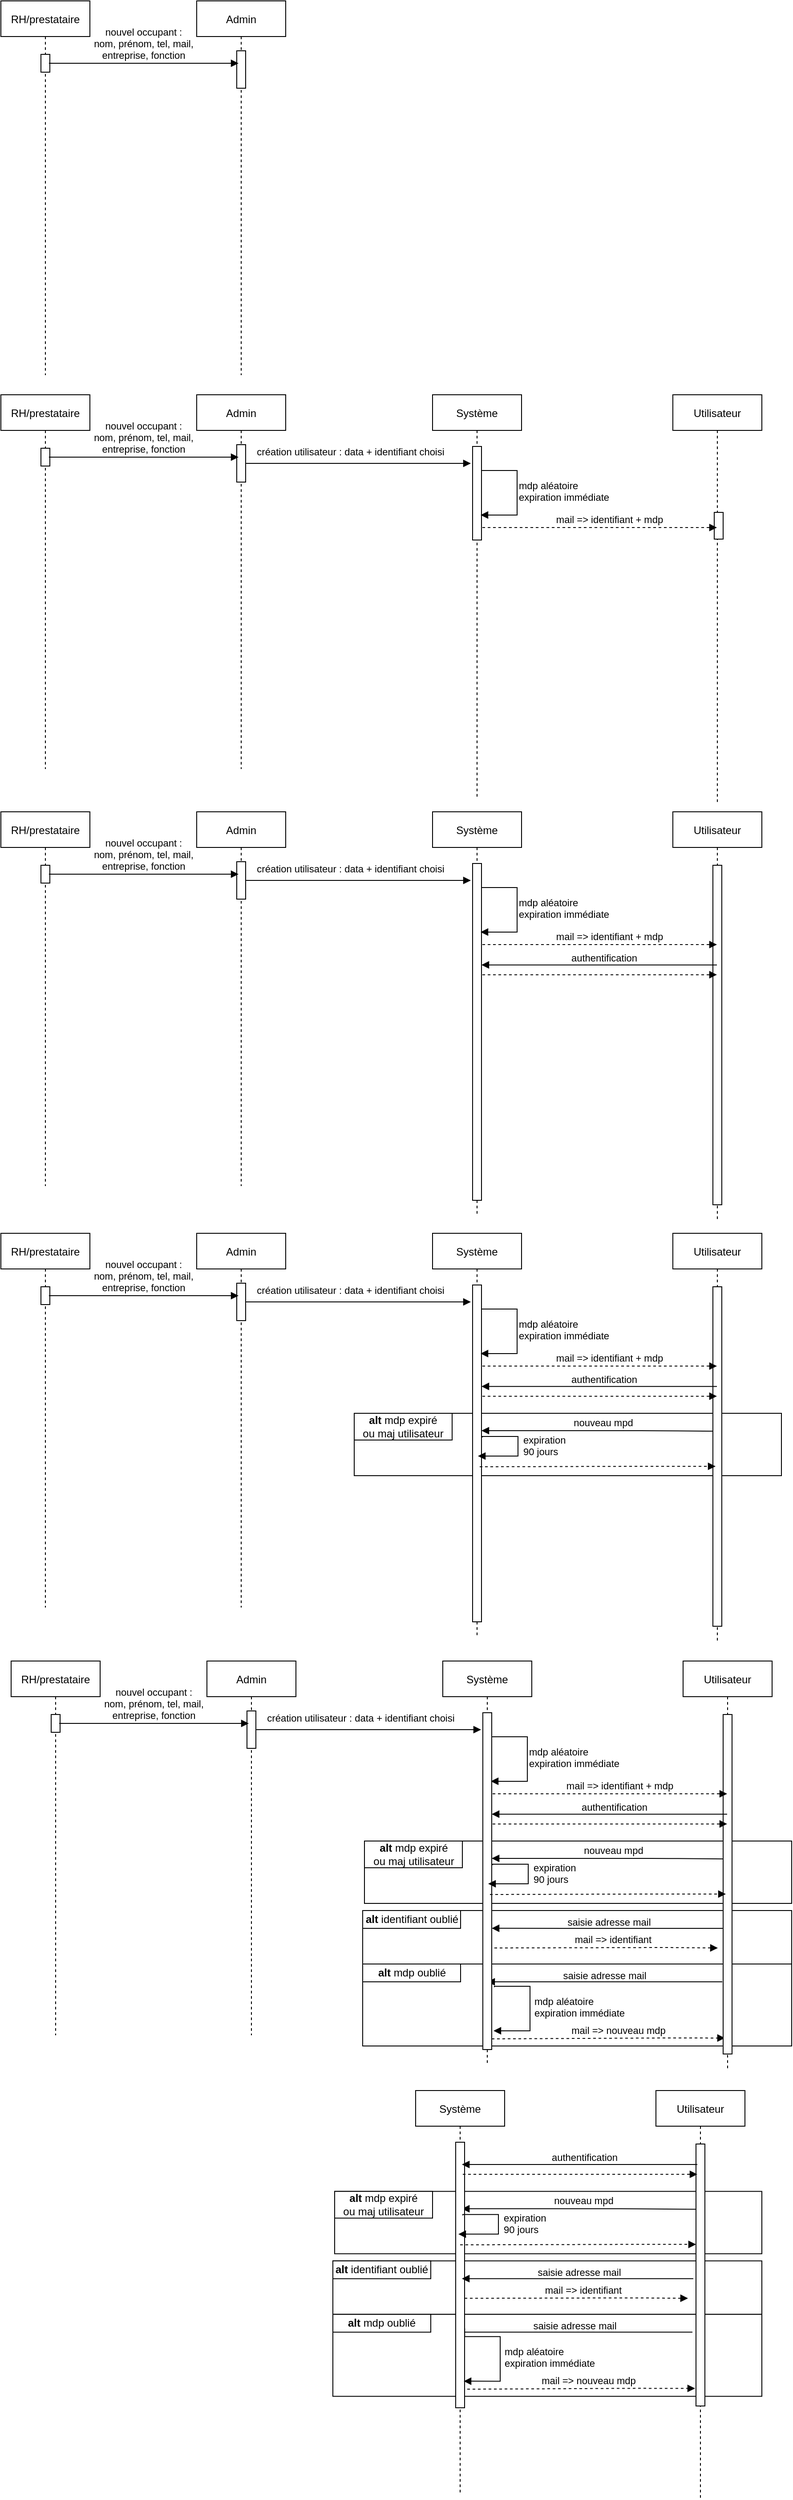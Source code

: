 <mxfile version="20.7.4" type="device"><diagram id="kgpKYQtTHZ0yAKxKKP6v" name="Page-1"><mxGraphModel dx="2074" dy="324" grid="0" gridSize="10" guides="1" tooltips="1" connect="1" arrows="1" fold="1" page="0" pageScale="1" pageWidth="850" pageHeight="1100" math="0" shadow="0"><root><mxCell id="0"/><mxCell id="1" parent="0"/><mxCell id="gr73vFEhRfL_pmrMJeA5-1" value="Admin" style="shape=umlLifeline;perimeter=lifelinePerimeter;container=1;collapsible=0;recursiveResize=0;rounded=0;shadow=0;strokeWidth=1;" parent="1" vertex="1"><mxGeometry x="260" y="1020" width="100" height="420" as="geometry"/></mxCell><mxCell id="gr73vFEhRfL_pmrMJeA5-2" value="" style="points=[];perimeter=orthogonalPerimeter;rounded=0;shadow=0;strokeWidth=1;" parent="gr73vFEhRfL_pmrMJeA5-1" vertex="1"><mxGeometry x="45" y="56" width="10" height="42" as="geometry"/></mxCell><mxCell id="gr73vFEhRfL_pmrMJeA5-7" value="RH/prestataire" style="shape=umlLifeline;perimeter=lifelinePerimeter;container=1;collapsible=0;recursiveResize=0;rounded=0;shadow=0;strokeWidth=1;" parent="1" vertex="1"><mxGeometry x="40" y="1020" width="100" height="420" as="geometry"/></mxCell><mxCell id="gr73vFEhRfL_pmrMJeA5-8" value="" style="points=[];perimeter=orthogonalPerimeter;rounded=0;shadow=0;strokeWidth=1;" parent="gr73vFEhRfL_pmrMJeA5-7" vertex="1"><mxGeometry x="45" y="60" width="10" height="20" as="geometry"/></mxCell><mxCell id="gr73vFEhRfL_pmrMJeA5-11" value="nouvel occupant :&#10;nom, prénom, tel, mail,&#10;entreprise, fonction" style="verticalAlign=bottom;endArrow=block;shadow=0;strokeWidth=1;" parent="1" edge="1"><mxGeometry relative="1" as="geometry"><mxPoint x="94" y="1090" as="sourcePoint"/><mxPoint x="307" y="1090" as="targetPoint"/><Array as="points"><mxPoint x="239.5" y="1090"/><mxPoint x="279.5" y="1090"/></Array></mxGeometry></mxCell><mxCell id="u8i6DK1HegF5tvyDmQcb-2" value="Admin" style="shape=umlLifeline;perimeter=lifelinePerimeter;container=1;collapsible=0;recursiveResize=0;rounded=0;shadow=0;strokeWidth=1;" parent="1" vertex="1"><mxGeometry x="260" y="1930" width="100" height="420" as="geometry"/></mxCell><mxCell id="u8i6DK1HegF5tvyDmQcb-3" value="" style="points=[];perimeter=orthogonalPerimeter;rounded=0;shadow=0;strokeWidth=1;" parent="u8i6DK1HegF5tvyDmQcb-2" vertex="1"><mxGeometry x="45" y="56" width="10" height="42" as="geometry"/></mxCell><mxCell id="u8i6DK1HegF5tvyDmQcb-4" value="création utilisateur : data + identifiant choisi" style="verticalAlign=bottom;endArrow=block;shadow=0;strokeWidth=1;exitX=0.5;exitY=0.192;exitDx=0;exitDy=0;exitPerimeter=0;startSize=6;targetPerimeterSpacing=0;" parent="u8i6DK1HegF5tvyDmQcb-2" edge="1"><mxGeometry x="-0.067" y="4" relative="1" as="geometry"><mxPoint x="55" y="77" as="sourcePoint"/><mxPoint x="308" y="77" as="targetPoint"/><Array as="points"><mxPoint x="200.5" y="77"/><mxPoint x="240.5" y="77"/></Array><mxPoint as="offset"/></mxGeometry></mxCell><mxCell id="u8i6DK1HegF5tvyDmQcb-5" value="RH/prestataire" style="shape=umlLifeline;perimeter=lifelinePerimeter;container=1;collapsible=0;recursiveResize=0;rounded=0;shadow=0;strokeWidth=1;" parent="1" vertex="1"><mxGeometry x="40" y="1930" width="100" height="420" as="geometry"/></mxCell><mxCell id="u8i6DK1HegF5tvyDmQcb-6" value="" style="points=[];perimeter=orthogonalPerimeter;rounded=0;shadow=0;strokeWidth=1;" parent="u8i6DK1HegF5tvyDmQcb-5" vertex="1"><mxGeometry x="45" y="60" width="10" height="20" as="geometry"/></mxCell><mxCell id="u8i6DK1HegF5tvyDmQcb-7" value="nouvel occupant :&#10;nom, prénom, tel, mail,&#10;entreprise, fonction" style="verticalAlign=bottom;endArrow=block;shadow=0;strokeWidth=1;" parent="1" edge="1"><mxGeometry relative="1" as="geometry"><mxPoint x="94" y="2000" as="sourcePoint"/><mxPoint x="307" y="2000" as="targetPoint"/><Array as="points"><mxPoint x="239.5" y="2000"/><mxPoint x="279.5" y="2000"/></Array></mxGeometry></mxCell><mxCell id="u8i6DK1HegF5tvyDmQcb-8" value="Utilisateur" style="shape=umlLifeline;perimeter=lifelinePerimeter;container=1;collapsible=0;recursiveResize=0;rounded=0;shadow=0;strokeWidth=1;fontStyle=0" parent="1" vertex="1"><mxGeometry x="795" y="1930" width="100" height="458" as="geometry"/></mxCell><mxCell id="u8i6DK1HegF5tvyDmQcb-9" value="" style="points=[];perimeter=orthogonalPerimeter;rounded=0;shadow=0;strokeWidth=1;" parent="u8i6DK1HegF5tvyDmQcb-8" vertex="1"><mxGeometry x="45" y="60" width="10" height="381" as="geometry"/></mxCell><mxCell id="u8i6DK1HegF5tvyDmQcb-10" value="Système" style="shape=umlLifeline;perimeter=lifelinePerimeter;container=1;collapsible=0;recursiveResize=0;rounded=0;shadow=0;strokeWidth=1;fontStyle=0" parent="1" vertex="1"><mxGeometry x="525" y="1930" width="100" height="452" as="geometry"/></mxCell><mxCell id="u8i6DK1HegF5tvyDmQcb-11" value="" style="points=[];perimeter=orthogonalPerimeter;rounded=0;shadow=0;strokeWidth=1;" parent="u8i6DK1HegF5tvyDmQcb-10" vertex="1"><mxGeometry x="45" y="58" width="10" height="378" as="geometry"/></mxCell><mxCell id="u8i6DK1HegF5tvyDmQcb-12" value="mdp aléatoire&#10;expiration immédiate" style="verticalAlign=bottom;endArrow=block;shadow=0;strokeWidth=1;edgeStyle=orthogonalEdgeStyle;rounded=0;spacing=-5;spacingRight=11;entryX=0.9;entryY=0.196;entryDx=0;entryDy=0;entryPerimeter=0;align=left;" parent="u8i6DK1HegF5tvyDmQcb-10" edge="1"><mxGeometry x="0.106" y="7" relative="1" as="geometry"><mxPoint x="55" y="86" as="sourcePoint"/><mxPoint x="54" y="134.992" as="targetPoint"/><Array as="points"><mxPoint x="55" y="85"/><mxPoint x="95" y="85"/><mxPoint x="95" y="135"/></Array><mxPoint as="offset"/></mxGeometry></mxCell><mxCell id="u8i6DK1HegF5tvyDmQcb-13" value="mail =&gt; identifiant + mdp" style="verticalAlign=bottom;endArrow=block;shadow=0;strokeWidth=1;dashed=1;" parent="u8i6DK1HegF5tvyDmQcb-10" target="u8i6DK1HegF5tvyDmQcb-8" edge="1"><mxGeometry x="0.086" relative="1" as="geometry"><mxPoint x="56" y="149" as="sourcePoint"/><mxPoint x="287" y="149" as="targetPoint"/><Array as="points"><mxPoint x="199" y="149"/></Array><mxPoint as="offset"/></mxGeometry></mxCell><mxCell id="u8i6DK1HegF5tvyDmQcb-14" value="authentification" style="verticalAlign=bottom;endArrow=block;shadow=0;strokeWidth=1;spacing=-6;spacingBottom=-3;exitX=0.9;exitY=0.26;exitDx=0;exitDy=0;exitPerimeter=0;" parent="u8i6DK1HegF5tvyDmQcb-10" edge="1"><mxGeometry x="-0.036" y="-10" relative="1" as="geometry"><mxPoint x="319.5" y="171.83" as="sourcePoint"/><mxPoint x="55" y="171.83" as="targetPoint"/><Array as="points"><mxPoint x="216.5" y="171.83"/><mxPoint x="176.5" y="171.83"/></Array><mxPoint x="1" as="offset"/></mxGeometry></mxCell><mxCell id="u8i6DK1HegF5tvyDmQcb-15" value="" style="verticalAlign=bottom;endArrow=block;shadow=0;strokeWidth=1;dashed=1;entryX=-0.2;entryY=0.318;entryDx=0;entryDy=0;entryPerimeter=0;" parent="u8i6DK1HegF5tvyDmQcb-10" edge="1"><mxGeometry x="0.057" y="-30" relative="1" as="geometry"><mxPoint x="56" y="182.83" as="sourcePoint"/><mxPoint x="319.5" y="182.83" as="targetPoint"/><Array as="points"><mxPoint x="236" y="182.83"/></Array><mxPoint as="offset"/></mxGeometry></mxCell><mxCell id="YUiYxcShCO01n_QaLhDj-13" value="Admin" style="shape=umlLifeline;perimeter=lifelinePerimeter;container=1;collapsible=0;recursiveResize=0;rounded=0;shadow=0;strokeWidth=1;" parent="1" vertex="1"><mxGeometry x="260" y="1462" width="100" height="420" as="geometry"/></mxCell><mxCell id="YUiYxcShCO01n_QaLhDj-14" value="" style="points=[];perimeter=orthogonalPerimeter;rounded=0;shadow=0;strokeWidth=1;" parent="YUiYxcShCO01n_QaLhDj-13" vertex="1"><mxGeometry x="45" y="56" width="10" height="42" as="geometry"/></mxCell><mxCell id="YUiYxcShCO01n_QaLhDj-15" value="création utilisateur : data + identifiant choisi" style="verticalAlign=bottom;endArrow=block;shadow=0;strokeWidth=1;exitX=0.5;exitY=0.192;exitDx=0;exitDy=0;exitPerimeter=0;startSize=6;targetPerimeterSpacing=0;" parent="YUiYxcShCO01n_QaLhDj-13" edge="1"><mxGeometry x="-0.067" y="4" relative="1" as="geometry"><mxPoint x="55" y="77" as="sourcePoint"/><mxPoint x="308" y="77" as="targetPoint"/><Array as="points"><mxPoint x="200.5" y="77"/><mxPoint x="240.5" y="77"/></Array><mxPoint as="offset"/></mxGeometry></mxCell><mxCell id="YUiYxcShCO01n_QaLhDj-16" value="RH/prestataire" style="shape=umlLifeline;perimeter=lifelinePerimeter;container=1;collapsible=0;recursiveResize=0;rounded=0;shadow=0;strokeWidth=1;" parent="1" vertex="1"><mxGeometry x="40" y="1462" width="100" height="420" as="geometry"/></mxCell><mxCell id="YUiYxcShCO01n_QaLhDj-17" value="" style="points=[];perimeter=orthogonalPerimeter;rounded=0;shadow=0;strokeWidth=1;" parent="YUiYxcShCO01n_QaLhDj-16" vertex="1"><mxGeometry x="45" y="60" width="10" height="20" as="geometry"/></mxCell><mxCell id="YUiYxcShCO01n_QaLhDj-18" value="nouvel occupant :&#10;nom, prénom, tel, mail,&#10;entreprise, fonction" style="verticalAlign=bottom;endArrow=block;shadow=0;strokeWidth=1;" parent="1" edge="1"><mxGeometry relative="1" as="geometry"><mxPoint x="94" y="1532" as="sourcePoint"/><mxPoint x="307" y="1532" as="targetPoint"/><Array as="points"><mxPoint x="239.5" y="1532"/><mxPoint x="279.5" y="1532"/></Array></mxGeometry></mxCell><mxCell id="YUiYxcShCO01n_QaLhDj-19" value="Utilisateur" style="shape=umlLifeline;perimeter=lifelinePerimeter;container=1;collapsible=0;recursiveResize=0;rounded=0;shadow=0;strokeWidth=1;fontStyle=0" parent="1" vertex="1"><mxGeometry x="795" y="1462" width="100" height="458" as="geometry"/></mxCell><mxCell id="YUiYxcShCO01n_QaLhDj-20" value="" style="points=[];perimeter=orthogonalPerimeter;rounded=0;shadow=0;strokeWidth=1;" parent="YUiYxcShCO01n_QaLhDj-19" vertex="1"><mxGeometry x="46.5" y="132" width="10" height="30" as="geometry"/></mxCell><mxCell id="YUiYxcShCO01n_QaLhDj-21" value="Système" style="shape=umlLifeline;perimeter=lifelinePerimeter;container=1;collapsible=0;recursiveResize=0;rounded=0;shadow=0;strokeWidth=1;fontStyle=0" parent="1" vertex="1"><mxGeometry x="525" y="1462" width="100" height="452" as="geometry"/></mxCell><mxCell id="YUiYxcShCO01n_QaLhDj-22" value="" style="points=[];perimeter=orthogonalPerimeter;rounded=0;shadow=0;strokeWidth=1;" parent="YUiYxcShCO01n_QaLhDj-21" vertex="1"><mxGeometry x="45" y="58" width="10" height="105" as="geometry"/></mxCell><mxCell id="YUiYxcShCO01n_QaLhDj-23" value="mdp aléatoire&#10;expiration immédiate" style="verticalAlign=bottom;endArrow=block;shadow=0;strokeWidth=1;edgeStyle=orthogonalEdgeStyle;rounded=0;spacing=-5;spacingRight=11;entryX=0.9;entryY=0.196;entryDx=0;entryDy=0;entryPerimeter=0;align=left;" parent="YUiYxcShCO01n_QaLhDj-21" edge="1"><mxGeometry x="0.106" y="7" relative="1" as="geometry"><mxPoint x="55" y="86" as="sourcePoint"/><mxPoint x="54" y="134.992" as="targetPoint"/><Array as="points"><mxPoint x="55" y="85"/><mxPoint x="95" y="85"/><mxPoint x="95" y="135"/></Array><mxPoint as="offset"/></mxGeometry></mxCell><mxCell id="YUiYxcShCO01n_QaLhDj-24" value="mail =&gt; identifiant + mdp" style="verticalAlign=bottom;endArrow=block;shadow=0;strokeWidth=1;dashed=1;" parent="YUiYxcShCO01n_QaLhDj-21" target="YUiYxcShCO01n_QaLhDj-19" edge="1"><mxGeometry x="0.086" relative="1" as="geometry"><mxPoint x="56" y="149" as="sourcePoint"/><mxPoint x="287" y="149" as="targetPoint"/><Array as="points"><mxPoint x="199" y="149"/></Array><mxPoint as="offset"/></mxGeometry></mxCell><mxCell id="YUiYxcShCO01n_QaLhDj-31" value="" style="whiteSpace=wrap;html=1;" parent="1" vertex="1"><mxGeometry x="437" y="2605" width="480" height="70" as="geometry"/></mxCell><mxCell id="YUiYxcShCO01n_QaLhDj-32" value="&lt;b&gt;alt&lt;/b&gt; mdp expiré&lt;br&gt;ou maj utilisateur" style="whiteSpace=wrap;html=1;" parent="1" vertex="1"><mxGeometry x="437" y="2605" width="110" height="30" as="geometry"/></mxCell><mxCell id="YUiYxcShCO01n_QaLhDj-33" value="nouveau mpd" style="verticalAlign=bottom;endArrow=block;shadow=0;strokeWidth=1;spacing=-6;spacingBottom=-3;" parent="1" target="YUiYxcShCO01n_QaLhDj-50" edge="1"><mxGeometry x="-0.038" y="-11" relative="1" as="geometry"><mxPoint x="844" y="2625.064" as="sourcePoint"/><mxPoint x="613" y="2624.5" as="targetPoint"/><Array as="points"><mxPoint x="768.5" y="2624.5"/><mxPoint x="728.5" y="2624.5"/></Array><mxPoint as="offset"/></mxGeometry></mxCell><mxCell id="YUiYxcShCO01n_QaLhDj-41" value="Admin" style="shape=umlLifeline;perimeter=lifelinePerimeter;container=1;collapsible=0;recursiveResize=0;rounded=0;shadow=0;strokeWidth=1;" parent="1" vertex="1"><mxGeometry x="260" y="2403" width="100" height="420" as="geometry"/></mxCell><mxCell id="YUiYxcShCO01n_QaLhDj-42" value="" style="points=[];perimeter=orthogonalPerimeter;rounded=0;shadow=0;strokeWidth=1;" parent="YUiYxcShCO01n_QaLhDj-41" vertex="1"><mxGeometry x="45" y="56" width="10" height="42" as="geometry"/></mxCell><mxCell id="YUiYxcShCO01n_QaLhDj-43" value="création utilisateur : data + identifiant choisi" style="verticalAlign=bottom;endArrow=block;shadow=0;strokeWidth=1;exitX=0.5;exitY=0.192;exitDx=0;exitDy=0;exitPerimeter=0;startSize=6;targetPerimeterSpacing=0;" parent="YUiYxcShCO01n_QaLhDj-41" edge="1"><mxGeometry x="-0.067" y="4" relative="1" as="geometry"><mxPoint x="55" y="77" as="sourcePoint"/><mxPoint x="308" y="77" as="targetPoint"/><Array as="points"><mxPoint x="200.5" y="77"/><mxPoint x="240.5" y="77"/></Array><mxPoint as="offset"/></mxGeometry></mxCell><mxCell id="YUiYxcShCO01n_QaLhDj-44" value="RH/prestataire" style="shape=umlLifeline;perimeter=lifelinePerimeter;container=1;collapsible=0;recursiveResize=0;rounded=0;shadow=0;strokeWidth=1;" parent="1" vertex="1"><mxGeometry x="40" y="2403" width="100" height="420" as="geometry"/></mxCell><mxCell id="YUiYxcShCO01n_QaLhDj-45" value="" style="points=[];perimeter=orthogonalPerimeter;rounded=0;shadow=0;strokeWidth=1;" parent="YUiYxcShCO01n_QaLhDj-44" vertex="1"><mxGeometry x="45" y="60" width="10" height="20" as="geometry"/></mxCell><mxCell id="YUiYxcShCO01n_QaLhDj-46" value="nouvel occupant :&#10;nom, prénom, tel, mail,&#10;entreprise, fonction" style="verticalAlign=bottom;endArrow=block;shadow=0;strokeWidth=1;" parent="1" edge="1"><mxGeometry relative="1" as="geometry"><mxPoint x="94" y="2473" as="sourcePoint"/><mxPoint x="307" y="2473" as="targetPoint"/><Array as="points"><mxPoint x="239.5" y="2473"/><mxPoint x="279.5" y="2473"/></Array></mxGeometry></mxCell><mxCell id="YUiYxcShCO01n_QaLhDj-47" value="Utilisateur" style="shape=umlLifeline;perimeter=lifelinePerimeter;container=1;collapsible=0;recursiveResize=0;rounded=0;shadow=0;strokeWidth=1;fontStyle=0" parent="1" vertex="1"><mxGeometry x="795" y="2403" width="100" height="458" as="geometry"/></mxCell><mxCell id="YUiYxcShCO01n_QaLhDj-48" value="" style="points=[];perimeter=orthogonalPerimeter;rounded=0;shadow=0;strokeWidth=1;" parent="YUiYxcShCO01n_QaLhDj-47" vertex="1"><mxGeometry x="45" y="60" width="10" height="381" as="geometry"/></mxCell><mxCell id="YUiYxcShCO01n_QaLhDj-49" value="Système" style="shape=umlLifeline;perimeter=lifelinePerimeter;container=1;collapsible=0;recursiveResize=0;rounded=0;shadow=0;strokeWidth=1;fontStyle=0" parent="1" vertex="1"><mxGeometry x="525" y="2403" width="100" height="452" as="geometry"/></mxCell><mxCell id="YUiYxcShCO01n_QaLhDj-50" value="" style="points=[];perimeter=orthogonalPerimeter;rounded=0;shadow=0;strokeWidth=1;" parent="YUiYxcShCO01n_QaLhDj-49" vertex="1"><mxGeometry x="45" y="58" width="10" height="378" as="geometry"/></mxCell><mxCell id="YUiYxcShCO01n_QaLhDj-51" value="mdp aléatoire&#10;expiration immédiate" style="verticalAlign=bottom;endArrow=block;shadow=0;strokeWidth=1;edgeStyle=orthogonalEdgeStyle;rounded=0;spacing=-5;spacingRight=11;entryX=0.9;entryY=0.196;entryDx=0;entryDy=0;entryPerimeter=0;align=left;" parent="YUiYxcShCO01n_QaLhDj-49" edge="1"><mxGeometry x="0.106" y="7" relative="1" as="geometry"><mxPoint x="55" y="86" as="sourcePoint"/><mxPoint x="54" y="134.992" as="targetPoint"/><Array as="points"><mxPoint x="55" y="85"/><mxPoint x="95" y="85"/><mxPoint x="95" y="135"/></Array><mxPoint as="offset"/></mxGeometry></mxCell><mxCell id="YUiYxcShCO01n_QaLhDj-52" value="mail =&gt; identifiant + mdp" style="verticalAlign=bottom;endArrow=block;shadow=0;strokeWidth=1;dashed=1;" parent="YUiYxcShCO01n_QaLhDj-49" target="YUiYxcShCO01n_QaLhDj-47" edge="1"><mxGeometry x="0.086" relative="1" as="geometry"><mxPoint x="56" y="149" as="sourcePoint"/><mxPoint x="287" y="149" as="targetPoint"/><Array as="points"><mxPoint x="199" y="149"/></Array><mxPoint as="offset"/></mxGeometry></mxCell><mxCell id="YUiYxcShCO01n_QaLhDj-53" value="authentification" style="verticalAlign=bottom;endArrow=block;shadow=0;strokeWidth=1;spacing=-6;spacingBottom=-3;exitX=0.9;exitY=0.26;exitDx=0;exitDy=0;exitPerimeter=0;" parent="YUiYxcShCO01n_QaLhDj-49" edge="1"><mxGeometry x="-0.036" y="-10" relative="1" as="geometry"><mxPoint x="319.5" y="171.83" as="sourcePoint"/><mxPoint x="55" y="171.83" as="targetPoint"/><Array as="points"><mxPoint x="216.5" y="171.83"/><mxPoint x="176.5" y="171.83"/></Array><mxPoint x="1" as="offset"/></mxGeometry></mxCell><mxCell id="YUiYxcShCO01n_QaLhDj-54" value="" style="verticalAlign=bottom;endArrow=block;shadow=0;strokeWidth=1;dashed=1;entryX=-0.2;entryY=0.318;entryDx=0;entryDy=0;entryPerimeter=0;" parent="YUiYxcShCO01n_QaLhDj-49" edge="1"><mxGeometry x="0.057" y="-30" relative="1" as="geometry"><mxPoint x="56" y="182.83" as="sourcePoint"/><mxPoint x="319.5" y="182.83" as="targetPoint"/><Array as="points"><mxPoint x="236" y="182.83"/></Array><mxPoint as="offset"/></mxGeometry></mxCell><mxCell id="YUiYxcShCO01n_QaLhDj-55" value="expiration&#10;90 jours" style="verticalAlign=bottom;endArrow=block;shadow=0;strokeWidth=1;edgeStyle=orthogonalEdgeStyle;rounded=0;spacing=-5;spacingRight=11;spacingBottom=5;align=left;" parent="YUiYxcShCO01n_QaLhDj-49" edge="1"><mxGeometry x="0.167" y="11" relative="1" as="geometry"><mxPoint x="56" y="229" as="sourcePoint"/><mxPoint x="51" y="250" as="targetPoint"/><Array as="points"><mxPoint x="56" y="228"/><mxPoint x="96" y="228"/><mxPoint x="96" y="250"/><mxPoint x="56" y="250"/></Array><mxPoint x="11" y="-9" as="offset"/></mxGeometry></mxCell><mxCell id="YUiYxcShCO01n_QaLhDj-56" value="" style="verticalAlign=bottom;endArrow=block;shadow=0;strokeWidth=1;dashed=1;entryX=0.9;entryY=0.577;entryDx=0;entryDy=0;entryPerimeter=0;" parent="YUiYxcShCO01n_QaLhDj-49" edge="1"><mxGeometry x="0.057" y="-30" relative="1" as="geometry"><mxPoint x="53" y="262" as="sourcePoint"/><mxPoint x="318" y="261.5" as="targetPoint"/><Array as="points"><mxPoint x="233" y="261.5"/></Array><mxPoint as="offset"/></mxGeometry></mxCell><mxCell id="YUiYxcShCO01n_QaLhDj-87" value="" style="whiteSpace=wrap;html=1;" parent="1" vertex="1"><mxGeometry x="448.5" y="3085" width="480" height="70" as="geometry"/></mxCell><mxCell id="YUiYxcShCO01n_QaLhDj-88" value="&lt;b&gt;alt&lt;/b&gt; mdp expiré&lt;br&gt;ou maj utilisateur" style="whiteSpace=wrap;html=1;" parent="1" vertex="1"><mxGeometry x="448.5" y="3085" width="110" height="30" as="geometry"/></mxCell><mxCell id="YUiYxcShCO01n_QaLhDj-89" value="nouveau mpd" style="verticalAlign=bottom;endArrow=block;shadow=0;strokeWidth=1;spacing=-6;spacingBottom=-3;" parent="1" target="YUiYxcShCO01n_QaLhDj-106" edge="1"><mxGeometry x="-0.038" y="-11" relative="1" as="geometry"><mxPoint x="855.5" y="3105.064" as="sourcePoint"/><mxPoint x="624.5" y="3104.5" as="targetPoint"/><Array as="points"><mxPoint x="780" y="3104.5"/><mxPoint x="740" y="3104.5"/></Array><mxPoint as="offset"/></mxGeometry></mxCell><mxCell id="YUiYxcShCO01n_QaLhDj-90" value="" style="whiteSpace=wrap;html=1;" parent="1" vertex="1"><mxGeometry x="446.5" y="3163" width="482" height="60" as="geometry"/></mxCell><mxCell id="YUiYxcShCO01n_QaLhDj-91" value="" style="whiteSpace=wrap;html=1;" parent="1" vertex="1"><mxGeometry x="446.5" y="3223" width="482" height="92" as="geometry"/></mxCell><mxCell id="YUiYxcShCO01n_QaLhDj-92" value="saisie adresse mail" style="verticalAlign=bottom;endArrow=block;shadow=0;strokeWidth=1;spacing=-6;spacingBottom=-4;" parent="1" edge="1"><mxGeometry y="-10" relative="1" as="geometry"><mxPoint x="850.5" y="3243" as="sourcePoint"/><mxPoint x="586.5" y="3243" as="targetPoint"/><Array as="points"><mxPoint x="797" y="3243"/><mxPoint x="757" y="3243"/></Array><mxPoint as="offset"/></mxGeometry></mxCell><mxCell id="YUiYxcShCO01n_QaLhDj-93" value="&lt;b&gt;alt &lt;/b&gt;identifiant oublié" style="whiteSpace=wrap;html=1;" parent="1" vertex="1"><mxGeometry x="446.5" y="3163" width="110" height="20" as="geometry"/></mxCell><mxCell id="YUiYxcShCO01n_QaLhDj-94" value="mail =&gt; identifiant" style="verticalAlign=bottom;endArrow=block;shadow=0;strokeWidth=1;dashed=1;" parent="1" edge="1"><mxGeometry x="0.086" relative="1" as="geometry"><mxPoint x="588.5" y="3205" as="sourcePoint"/><mxPoint x="845.5" y="3205" as="targetPoint"/><Array as="points"><mxPoint x="787" y="3204.5"/></Array><mxPoint as="offset"/></mxGeometry></mxCell><mxCell id="YUiYxcShCO01n_QaLhDj-95" value="&lt;b&gt;alt &lt;/b&gt;mdp oublié" style="whiteSpace=wrap;html=1;" parent="1" vertex="1"><mxGeometry x="446.5" y="3223" width="110" height="20" as="geometry"/></mxCell><mxCell id="YUiYxcShCO01n_QaLhDj-96" value="mail =&gt; nouveau mdp" style="verticalAlign=bottom;endArrow=block;shadow=0;strokeWidth=1;dashed=1;entryX=0.2;entryY=0.953;entryDx=0;entryDy=0;entryPerimeter=0;exitX=0.2;exitY=0.953;exitDx=0;exitDy=0;exitPerimeter=0;" parent="1" target="YUiYxcShCO01n_QaLhDj-104" edge="1"><mxGeometry x="0.086" relative="1" as="geometry"><mxPoint x="591.5" y="3307.017" as="sourcePoint"/><mxPoint x="850.5" y="3304" as="targetPoint"/><Array as="points"><mxPoint x="787" y="3306"/></Array><mxPoint as="offset"/></mxGeometry></mxCell><mxCell id="YUiYxcShCO01n_QaLhDj-97" value="Admin" style="shape=umlLifeline;perimeter=lifelinePerimeter;container=1;collapsible=0;recursiveResize=0;rounded=0;shadow=0;strokeWidth=1;" parent="1" vertex="1"><mxGeometry x="271.5" y="2883" width="100" height="420" as="geometry"/></mxCell><mxCell id="YUiYxcShCO01n_QaLhDj-98" value="" style="points=[];perimeter=orthogonalPerimeter;rounded=0;shadow=0;strokeWidth=1;" parent="YUiYxcShCO01n_QaLhDj-97" vertex="1"><mxGeometry x="45" y="56" width="10" height="42" as="geometry"/></mxCell><mxCell id="YUiYxcShCO01n_QaLhDj-99" value="création utilisateur : data + identifiant choisi" style="verticalAlign=bottom;endArrow=block;shadow=0;strokeWidth=1;exitX=0.5;exitY=0.192;exitDx=0;exitDy=0;exitPerimeter=0;startSize=6;targetPerimeterSpacing=0;" parent="YUiYxcShCO01n_QaLhDj-97" edge="1"><mxGeometry x="-0.067" y="4" relative="1" as="geometry"><mxPoint x="55" y="77" as="sourcePoint"/><mxPoint x="308" y="77" as="targetPoint"/><Array as="points"><mxPoint x="200.5" y="77"/><mxPoint x="240.5" y="77"/></Array><mxPoint as="offset"/></mxGeometry></mxCell><mxCell id="YUiYxcShCO01n_QaLhDj-100" value="RH/prestataire" style="shape=umlLifeline;perimeter=lifelinePerimeter;container=1;collapsible=0;recursiveResize=0;rounded=0;shadow=0;strokeWidth=1;" parent="1" vertex="1"><mxGeometry x="51.5" y="2883" width="100" height="420" as="geometry"/></mxCell><mxCell id="YUiYxcShCO01n_QaLhDj-101" value="" style="points=[];perimeter=orthogonalPerimeter;rounded=0;shadow=0;strokeWidth=1;" parent="YUiYxcShCO01n_QaLhDj-100" vertex="1"><mxGeometry x="45" y="60" width="10" height="20" as="geometry"/></mxCell><mxCell id="YUiYxcShCO01n_QaLhDj-102" value="nouvel occupant :&#10;nom, prénom, tel, mail,&#10;entreprise, fonction" style="verticalAlign=bottom;endArrow=block;shadow=0;strokeWidth=1;" parent="1" edge="1"><mxGeometry relative="1" as="geometry"><mxPoint x="105.5" y="2953" as="sourcePoint"/><mxPoint x="318.5" y="2953" as="targetPoint"/><Array as="points"><mxPoint x="251" y="2953"/><mxPoint x="291" y="2953"/></Array></mxGeometry></mxCell><mxCell id="YUiYxcShCO01n_QaLhDj-103" value="Utilisateur" style="shape=umlLifeline;perimeter=lifelinePerimeter;container=1;collapsible=0;recursiveResize=0;rounded=0;shadow=0;strokeWidth=1;fontStyle=0" parent="1" vertex="1"><mxGeometry x="806.5" y="2883" width="100" height="458" as="geometry"/></mxCell><mxCell id="YUiYxcShCO01n_QaLhDj-104" value="" style="points=[];perimeter=orthogonalPerimeter;rounded=0;shadow=0;strokeWidth=1;" parent="YUiYxcShCO01n_QaLhDj-103" vertex="1"><mxGeometry x="45" y="60" width="10" height="381" as="geometry"/></mxCell><mxCell id="YUiYxcShCO01n_QaLhDj-105" value="Système" style="shape=umlLifeline;perimeter=lifelinePerimeter;container=1;collapsible=0;recursiveResize=0;rounded=0;shadow=0;strokeWidth=1;fontStyle=0" parent="1" vertex="1"><mxGeometry x="536.5" y="2883" width="100" height="452" as="geometry"/></mxCell><mxCell id="YUiYxcShCO01n_QaLhDj-106" value="" style="points=[];perimeter=orthogonalPerimeter;rounded=0;shadow=0;strokeWidth=1;" parent="YUiYxcShCO01n_QaLhDj-105" vertex="1"><mxGeometry x="45" y="58" width="10" height="378" as="geometry"/></mxCell><mxCell id="YUiYxcShCO01n_QaLhDj-107" value="mdp aléatoire&#10;expiration immédiate" style="verticalAlign=bottom;endArrow=block;shadow=0;strokeWidth=1;edgeStyle=orthogonalEdgeStyle;rounded=0;spacing=-5;spacingRight=11;entryX=0.9;entryY=0.196;entryDx=0;entryDy=0;entryPerimeter=0;align=left;" parent="YUiYxcShCO01n_QaLhDj-105" edge="1"><mxGeometry x="0.106" y="7" relative="1" as="geometry"><mxPoint x="55" y="86" as="sourcePoint"/><mxPoint x="54" y="134.992" as="targetPoint"/><Array as="points"><mxPoint x="55" y="85"/><mxPoint x="95" y="85"/><mxPoint x="95" y="135"/></Array><mxPoint as="offset"/></mxGeometry></mxCell><mxCell id="YUiYxcShCO01n_QaLhDj-108" value="mail =&gt; identifiant + mdp" style="verticalAlign=bottom;endArrow=block;shadow=0;strokeWidth=1;dashed=1;" parent="YUiYxcShCO01n_QaLhDj-105" target="YUiYxcShCO01n_QaLhDj-103" edge="1"><mxGeometry x="0.086" relative="1" as="geometry"><mxPoint x="56" y="149" as="sourcePoint"/><mxPoint x="287" y="149" as="targetPoint"/><Array as="points"><mxPoint x="199" y="149"/></Array><mxPoint as="offset"/></mxGeometry></mxCell><mxCell id="YUiYxcShCO01n_QaLhDj-109" value="authentification" style="verticalAlign=bottom;endArrow=block;shadow=0;strokeWidth=1;spacing=-6;spacingBottom=-3;exitX=0.9;exitY=0.26;exitDx=0;exitDy=0;exitPerimeter=0;" parent="YUiYxcShCO01n_QaLhDj-105" edge="1"><mxGeometry x="-0.036" y="-10" relative="1" as="geometry"><mxPoint x="319.5" y="171.83" as="sourcePoint"/><mxPoint x="55" y="171.83" as="targetPoint"/><Array as="points"><mxPoint x="216.5" y="171.83"/><mxPoint x="176.5" y="171.83"/></Array><mxPoint x="1" as="offset"/></mxGeometry></mxCell><mxCell id="YUiYxcShCO01n_QaLhDj-110" value="" style="verticalAlign=bottom;endArrow=block;shadow=0;strokeWidth=1;dashed=1;entryX=-0.2;entryY=0.318;entryDx=0;entryDy=0;entryPerimeter=0;" parent="YUiYxcShCO01n_QaLhDj-105" edge="1"><mxGeometry x="0.057" y="-30" relative="1" as="geometry"><mxPoint x="56" y="182.83" as="sourcePoint"/><mxPoint x="319.5" y="182.83" as="targetPoint"/><Array as="points"><mxPoint x="236" y="182.83"/></Array><mxPoint as="offset"/></mxGeometry></mxCell><mxCell id="YUiYxcShCO01n_QaLhDj-111" value="expiration&#10;90 jours" style="verticalAlign=bottom;endArrow=block;shadow=0;strokeWidth=1;edgeStyle=orthogonalEdgeStyle;rounded=0;spacing=-5;spacingRight=11;spacingBottom=5;align=left;" parent="YUiYxcShCO01n_QaLhDj-105" edge="1"><mxGeometry x="0.167" y="11" relative="1" as="geometry"><mxPoint x="56" y="229" as="sourcePoint"/><mxPoint x="51" y="250" as="targetPoint"/><Array as="points"><mxPoint x="56" y="228"/><mxPoint x="96" y="228"/><mxPoint x="96" y="250"/><mxPoint x="56" y="250"/></Array><mxPoint x="11" y="-9" as="offset"/></mxGeometry></mxCell><mxCell id="YUiYxcShCO01n_QaLhDj-112" value="" style="verticalAlign=bottom;endArrow=block;shadow=0;strokeWidth=1;dashed=1;entryX=0.9;entryY=0.577;entryDx=0;entryDy=0;entryPerimeter=0;" parent="YUiYxcShCO01n_QaLhDj-105" edge="1"><mxGeometry x="0.057" y="-30" relative="1" as="geometry"><mxPoint x="53" y="262" as="sourcePoint"/><mxPoint x="318" y="261.5" as="targetPoint"/><Array as="points"><mxPoint x="233" y="261.5"/></Array><mxPoint as="offset"/></mxGeometry></mxCell><mxCell id="YUiYxcShCO01n_QaLhDj-113" value="mdp aléatoire&#10;expiration immédiate" style="verticalAlign=bottom;endArrow=block;shadow=0;strokeWidth=1;edgeStyle=orthogonalEdgeStyle;rounded=0;spacing=-5;spacingRight=11;entryX=0.9;entryY=0.196;entryDx=0;entryDy=0;entryPerimeter=0;align=left;spacingLeft=3;spacingTop=1;spacingBottom=7;" parent="1" edge="1"><mxGeometry x="0.212" y="7" relative="1" as="geometry"><mxPoint x="594.5" y="3249" as="sourcePoint"/><mxPoint x="593.5" y="3297.992" as="targetPoint"/><Array as="points"><mxPoint x="594.5" y="3248"/><mxPoint x="634.5" y="3248"/><mxPoint x="634.5" y="3298"/></Array><mxPoint as="offset"/></mxGeometry></mxCell><mxCell id="YUiYxcShCO01n_QaLhDj-114" value="saisie adresse mail" style="verticalAlign=bottom;endArrow=block;shadow=0;strokeWidth=1;spacing=-6;spacingBottom=-7;entryX=1;entryY=0.64;entryDx=0;entryDy=0;entryPerimeter=0;" parent="1" source="YUiYxcShCO01n_QaLhDj-104" target="YUiYxcShCO01n_QaLhDj-106" edge="1"><mxGeometry x="-0.015" y="-13" relative="1" as="geometry"><mxPoint x="871.5" y="3183" as="sourcePoint"/><mxPoint x="641.5" y="3183" as="targetPoint"/><Array as="points"><mxPoint x="797" y="3183"/><mxPoint x="757" y="3183"/></Array><mxPoint as="offset"/></mxGeometry></mxCell><mxCell id="dFnhCwXImOyVI8jd6dtn-1" value="" style="whiteSpace=wrap;html=1;" vertex="1" parent="1"><mxGeometry x="415" y="3478.17" width="480" height="70" as="geometry"/></mxCell><mxCell id="dFnhCwXImOyVI8jd6dtn-2" value="&lt;b&gt;alt&lt;/b&gt; mdp expiré&lt;br&gt;ou maj utilisateur" style="whiteSpace=wrap;html=1;" vertex="1" parent="1"><mxGeometry x="415" y="3478.17" width="110" height="30" as="geometry"/></mxCell><mxCell id="dFnhCwXImOyVI8jd6dtn-3" value="nouveau mpd" style="verticalAlign=bottom;endArrow=block;shadow=0;strokeWidth=1;spacing=-6;spacingBottom=-3;" edge="1" parent="1"><mxGeometry x="-0.038" y="-11" relative="1" as="geometry"><mxPoint x="822" y="3498.234" as="sourcePoint"/><mxPoint x="558" y="3497.67" as="targetPoint"/><Array as="points"><mxPoint x="746.5" y="3497.67"/><mxPoint x="706.5" y="3497.67"/></Array><mxPoint as="offset"/></mxGeometry></mxCell><mxCell id="dFnhCwXImOyVI8jd6dtn-4" value="" style="whiteSpace=wrap;html=1;" vertex="1" parent="1"><mxGeometry x="413" y="3556.17" width="482" height="60" as="geometry"/></mxCell><mxCell id="dFnhCwXImOyVI8jd6dtn-5" value="" style="whiteSpace=wrap;html=1;" vertex="1" parent="1"><mxGeometry x="413" y="3616.17" width="482" height="92" as="geometry"/></mxCell><mxCell id="dFnhCwXImOyVI8jd6dtn-6" value="saisie adresse mail" style="verticalAlign=bottom;endArrow=block;shadow=0;strokeWidth=1;spacing=-6;spacingBottom=-4;" edge="1" parent="1"><mxGeometry y="-10" relative="1" as="geometry"><mxPoint x="817" y="3636.17" as="sourcePoint"/><mxPoint x="553" y="3636.17" as="targetPoint"/><Array as="points"><mxPoint x="763.5" y="3636.17"/><mxPoint x="723.5" y="3636.17"/></Array><mxPoint as="offset"/></mxGeometry></mxCell><mxCell id="dFnhCwXImOyVI8jd6dtn-7" value="&lt;b&gt;alt &lt;/b&gt;identifiant oublié" style="whiteSpace=wrap;html=1;" vertex="1" parent="1"><mxGeometry x="413" y="3556.17" width="110" height="20" as="geometry"/></mxCell><mxCell id="dFnhCwXImOyVI8jd6dtn-8" value="mail =&gt; identifiant" style="verticalAlign=bottom;endArrow=block;shadow=0;strokeWidth=1;dashed=1;" edge="1" parent="1"><mxGeometry x="0.086" relative="1" as="geometry"><mxPoint x="555" y="3598.17" as="sourcePoint"/><mxPoint x="812" y="3598.17" as="targetPoint"/><Array as="points"><mxPoint x="753.5" y="3597.67"/></Array><mxPoint as="offset"/></mxGeometry></mxCell><mxCell id="dFnhCwXImOyVI8jd6dtn-9" value="&lt;b&gt;alt &lt;/b&gt;mdp oublié" style="whiteSpace=wrap;html=1;" vertex="1" parent="1"><mxGeometry x="413" y="3616.17" width="110" height="20" as="geometry"/></mxCell><mxCell id="dFnhCwXImOyVI8jd6dtn-10" value="mail =&gt; nouveau mdp" style="verticalAlign=bottom;endArrow=block;shadow=0;strokeWidth=1;dashed=1;entryX=0.2;entryY=0.953;entryDx=0;entryDy=0;entryPerimeter=0;exitX=0.2;exitY=0.953;exitDx=0;exitDy=0;exitPerimeter=0;" edge="1" parent="1"><mxGeometry x="0.086" relative="1" as="geometry"><mxPoint x="558" y="3700.187" as="sourcePoint"/><mxPoint x="820" y="3699.263" as="targetPoint"/><Array as="points"><mxPoint x="753.5" y="3699.17"/></Array><mxPoint as="offset"/></mxGeometry></mxCell><mxCell id="dFnhCwXImOyVI8jd6dtn-11" value="Utilisateur" style="shape=umlLifeline;perimeter=lifelinePerimeter;container=1;collapsible=0;recursiveResize=0;rounded=0;shadow=0;strokeWidth=1;fontStyle=0" vertex="1" parent="1"><mxGeometry x="776" y="3365" width="100" height="458" as="geometry"/></mxCell><mxCell id="dFnhCwXImOyVI8jd6dtn-12" value="" style="points=[];perimeter=orthogonalPerimeter;rounded=0;shadow=0;strokeWidth=1;" vertex="1" parent="dFnhCwXImOyVI8jd6dtn-11"><mxGeometry x="45" y="60" width="10" height="294" as="geometry"/></mxCell><mxCell id="dFnhCwXImOyVI8jd6dtn-13" value="Système" style="shape=umlLifeline;perimeter=lifelinePerimeter;container=1;collapsible=0;recursiveResize=0;rounded=0;shadow=0;strokeWidth=1;fontStyle=0" vertex="1" parent="1"><mxGeometry x="506" y="3365" width="100" height="452" as="geometry"/></mxCell><mxCell id="dFnhCwXImOyVI8jd6dtn-14" value="" style="points=[];perimeter=orthogonalPerimeter;rounded=0;shadow=0;strokeWidth=1;" vertex="1" parent="dFnhCwXImOyVI8jd6dtn-13"><mxGeometry x="45" y="58" width="10" height="298" as="geometry"/></mxCell><mxCell id="dFnhCwXImOyVI8jd6dtn-17" value="authentification" style="verticalAlign=bottom;endArrow=block;shadow=0;strokeWidth=1;spacing=-6;spacingBottom=-3;exitX=0.9;exitY=0.26;exitDx=0;exitDy=0;exitPerimeter=0;" edge="1" parent="dFnhCwXImOyVI8jd6dtn-13"><mxGeometry x="-0.036" y="-10" relative="1" as="geometry"><mxPoint x="316.5" y="83.0" as="sourcePoint"/><mxPoint x="52" y="83.0" as="targetPoint"/><Array as="points"><mxPoint x="213.5" y="83.0"/><mxPoint x="173.5" y="83.0"/></Array><mxPoint x="1" as="offset"/></mxGeometry></mxCell><mxCell id="dFnhCwXImOyVI8jd6dtn-18" value="" style="verticalAlign=bottom;endArrow=block;shadow=0;strokeWidth=1;dashed=1;entryX=-0.2;entryY=0.318;entryDx=0;entryDy=0;entryPerimeter=0;" edge="1" parent="dFnhCwXImOyVI8jd6dtn-13"><mxGeometry x="0.057" y="-30" relative="1" as="geometry"><mxPoint x="53" y="94.0" as="sourcePoint"/><mxPoint x="316.5" y="94.0" as="targetPoint"/><Array as="points"><mxPoint x="233" y="94.0"/></Array><mxPoint as="offset"/></mxGeometry></mxCell><mxCell id="dFnhCwXImOyVI8jd6dtn-19" value="expiration&#10;90 jours" style="verticalAlign=bottom;endArrow=block;shadow=0;strokeWidth=1;edgeStyle=orthogonalEdgeStyle;rounded=0;spacing=-5;spacingRight=11;spacingBottom=5;align=left;" edge="1" parent="dFnhCwXImOyVI8jd6dtn-13"><mxGeometry x="0.167" y="11" relative="1" as="geometry"><mxPoint x="53" y="140.17" as="sourcePoint"/><mxPoint x="48" y="161.17" as="targetPoint"/><Array as="points"><mxPoint x="53" y="139.17"/><mxPoint x="93" y="139.17"/><mxPoint x="93" y="161.17"/><mxPoint x="53" y="161.17"/></Array><mxPoint x="11" y="-9" as="offset"/></mxGeometry></mxCell><mxCell id="dFnhCwXImOyVI8jd6dtn-20" value="" style="verticalAlign=bottom;endArrow=block;shadow=0;strokeWidth=1;dashed=1;entryX=0.9;entryY=0.577;entryDx=0;entryDy=0;entryPerimeter=0;" edge="1" parent="dFnhCwXImOyVI8jd6dtn-13"><mxGeometry x="0.057" y="-30" relative="1" as="geometry"><mxPoint x="50" y="173.17" as="sourcePoint"/><mxPoint x="315" y="172.67" as="targetPoint"/><Array as="points"><mxPoint x="230" y="172.67"/></Array><mxPoint as="offset"/></mxGeometry></mxCell><mxCell id="dFnhCwXImOyVI8jd6dtn-21" value="mdp aléatoire&#10;expiration immédiate" style="verticalAlign=bottom;endArrow=block;shadow=0;strokeWidth=1;edgeStyle=orthogonalEdgeStyle;rounded=0;spacing=-5;spacingRight=11;entryX=0.9;entryY=0.196;entryDx=0;entryDy=0;entryPerimeter=0;align=left;spacingLeft=3;spacingTop=1;spacingBottom=7;" edge="1" parent="1"><mxGeometry x="0.212" y="7" relative="1" as="geometry"><mxPoint x="561" y="3642.17" as="sourcePoint"/><mxPoint x="560" y="3691.162" as="targetPoint"/><Array as="points"><mxPoint x="561" y="3641.17"/><mxPoint x="601" y="3641.17"/><mxPoint x="601" y="3691.17"/></Array><mxPoint as="offset"/></mxGeometry></mxCell><mxCell id="dFnhCwXImOyVI8jd6dtn-22" value="saisie adresse mail" style="verticalAlign=bottom;endArrow=block;shadow=0;strokeWidth=1;spacing=-6;spacingBottom=-7;entryX=1;entryY=0.64;entryDx=0;entryDy=0;entryPerimeter=0;" edge="1" parent="1"><mxGeometry x="-0.015" y="-13" relative="1" as="geometry"><mxPoint x="818" y="3576.17" as="sourcePoint"/><mxPoint x="558" y="3576.09" as="targetPoint"/><Array as="points"><mxPoint x="763.5" y="3576.17"/><mxPoint x="723.5" y="3576.17"/></Array><mxPoint as="offset"/></mxGeometry></mxCell></root></mxGraphModel></diagram></mxfile>
